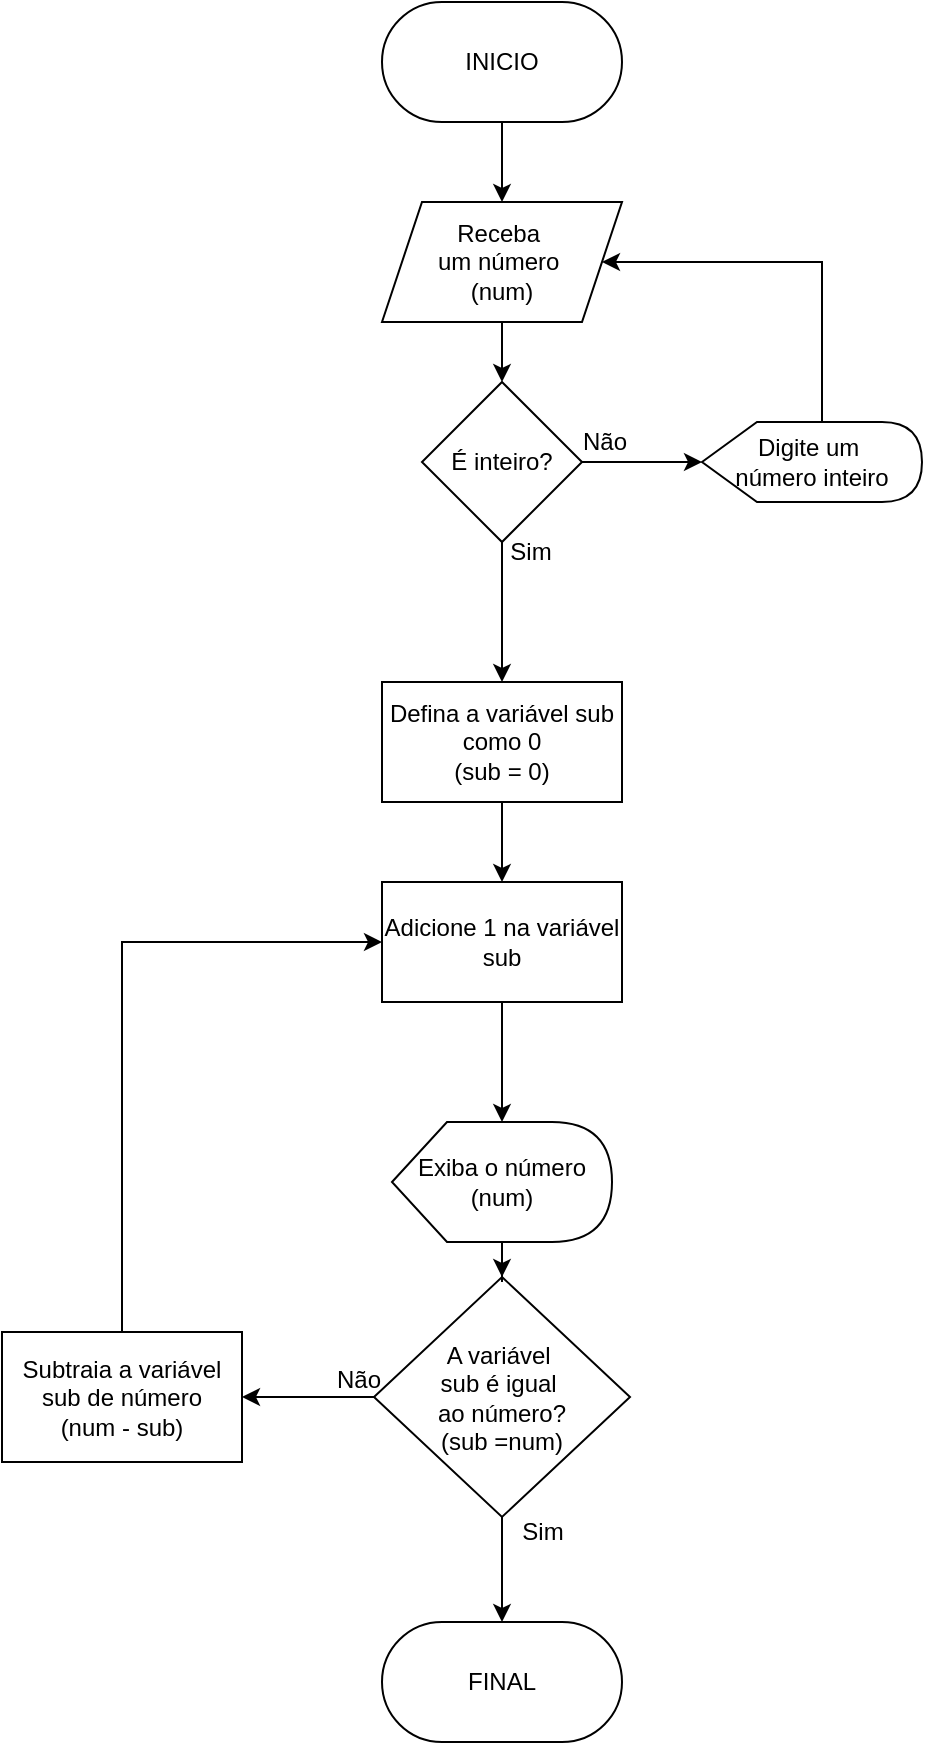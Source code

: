 <mxfile version="26.0.14">
  <diagram name="Página-1" id="7N-_ZcXWXJLednlIwIDd">
    <mxGraphModel grid="1" page="1" gridSize="10" guides="1" tooltips="1" connect="1" arrows="1" fold="1" pageScale="1" pageWidth="827" pageHeight="1169" math="0" shadow="0">
      <root>
        <mxCell id="0" />
        <mxCell id="1" parent="0" />
        <mxCell id="_T_K9SiaN2vDp4n8ltP4-24" style="edgeStyle=orthogonalEdgeStyle;rounded=0;orthogonalLoop=1;jettySize=auto;html=1;" edge="1" parent="1" source="_T_K9SiaN2vDp4n8ltP4-1" target="_T_K9SiaN2vDp4n8ltP4-4">
          <mxGeometry relative="1" as="geometry" />
        </mxCell>
        <mxCell id="_T_K9SiaN2vDp4n8ltP4-1" value="INICIO" style="rounded=1;whiteSpace=wrap;html=1;arcSize=50;" vertex="1" parent="1">
          <mxGeometry x="340" y="10" width="120" height="60" as="geometry" />
        </mxCell>
        <mxCell id="_T_K9SiaN2vDp4n8ltP4-2" value="FINAL" style="rounded=1;whiteSpace=wrap;html=1;arcSize=50;" vertex="1" parent="1">
          <mxGeometry x="340" y="820" width="120" height="60" as="geometry" />
        </mxCell>
        <mxCell id="_T_K9SiaN2vDp4n8ltP4-6" style="edgeStyle=orthogonalEdgeStyle;rounded=0;orthogonalLoop=1;jettySize=auto;html=1;" edge="1" parent="1" source="_T_K9SiaN2vDp4n8ltP4-3" target="_T_K9SiaN2vDp4n8ltP4-5">
          <mxGeometry relative="1" as="geometry" />
        </mxCell>
        <mxCell id="_T_K9SiaN2vDp4n8ltP4-28" style="edgeStyle=orthogonalEdgeStyle;rounded=0;orthogonalLoop=1;jettySize=auto;html=1;" edge="1" parent="1" source="_T_K9SiaN2vDp4n8ltP4-3" target="_T_K9SiaN2vDp4n8ltP4-27">
          <mxGeometry relative="1" as="geometry" />
        </mxCell>
        <mxCell id="_T_K9SiaN2vDp4n8ltP4-3" value="É inteiro?" style="rhombus;whiteSpace=wrap;html=1;" vertex="1" parent="1">
          <mxGeometry x="360" y="200" width="80" height="80" as="geometry" />
        </mxCell>
        <mxCell id="_T_K9SiaN2vDp4n8ltP4-8" style="edgeStyle=orthogonalEdgeStyle;rounded=0;orthogonalLoop=1;jettySize=auto;html=1;entryX=0.5;entryY=0;entryDx=0;entryDy=0;" edge="1" parent="1" source="_T_K9SiaN2vDp4n8ltP4-4" target="_T_K9SiaN2vDp4n8ltP4-3">
          <mxGeometry relative="1" as="geometry" />
        </mxCell>
        <mxCell id="_T_K9SiaN2vDp4n8ltP4-4" value="Receba&amp;nbsp;&lt;div&gt;um número&amp;nbsp;&lt;/div&gt;&lt;div&gt;(num)&lt;/div&gt;" style="shape=parallelogram;perimeter=parallelogramPerimeter;whiteSpace=wrap;html=1;fixedSize=1;" vertex="1" parent="1">
          <mxGeometry x="340" y="110" width="120" height="60" as="geometry" />
        </mxCell>
        <mxCell id="_T_K9SiaN2vDp4n8ltP4-7" style="edgeStyle=orthogonalEdgeStyle;rounded=0;orthogonalLoop=1;jettySize=auto;html=1;entryX=1;entryY=0.5;entryDx=0;entryDy=0;" edge="1" parent="1" source="_T_K9SiaN2vDp4n8ltP4-5" target="_T_K9SiaN2vDp4n8ltP4-4">
          <mxGeometry relative="1" as="geometry">
            <Array as="points">
              <mxPoint x="560" y="140" />
            </Array>
          </mxGeometry>
        </mxCell>
        <mxCell id="_T_K9SiaN2vDp4n8ltP4-5" value="Digite um&amp;nbsp;&lt;div&gt;número inteiro&lt;/div&gt;" style="shape=display;whiteSpace=wrap;html=1;" vertex="1" parent="1">
          <mxGeometry x="500" y="220" width="110" height="40" as="geometry" />
        </mxCell>
        <mxCell id="_T_K9SiaN2vDp4n8ltP4-9" value="Sim" style="text;html=1;align=center;verticalAlign=middle;resizable=0;points=[];autosize=1;strokeColor=none;fillColor=none;" vertex="1" parent="1">
          <mxGeometry x="394" y="270" width="40" height="30" as="geometry" />
        </mxCell>
        <mxCell id="_T_K9SiaN2vDp4n8ltP4-10" value="Não" style="text;html=1;align=center;verticalAlign=middle;resizable=0;points=[];autosize=1;strokeColor=none;fillColor=none;" vertex="1" parent="1">
          <mxGeometry x="426" y="215" width="50" height="30" as="geometry" />
        </mxCell>
        <mxCell id="_T_K9SiaN2vDp4n8ltP4-19" style="edgeStyle=orthogonalEdgeStyle;rounded=0;orthogonalLoop=1;jettySize=auto;html=1;" edge="1" parent="1" source="_T_K9SiaN2vDp4n8ltP4-11" target="_T_K9SiaN2vDp4n8ltP4-15">
          <mxGeometry relative="1" as="geometry" />
        </mxCell>
        <mxCell id="_T_K9SiaN2vDp4n8ltP4-11" value="Adicione 1 na variável sub" style="whiteSpace=wrap;html=1;" vertex="1" parent="1">
          <mxGeometry x="340" y="450" width="120" height="60" as="geometry" />
        </mxCell>
        <mxCell id="_T_K9SiaN2vDp4n8ltP4-30" style="edgeStyle=orthogonalEdgeStyle;rounded=0;orthogonalLoop=1;jettySize=auto;html=1;entryX=0;entryY=0.5;entryDx=0;entryDy=0;" edge="1" parent="1" source="_T_K9SiaN2vDp4n8ltP4-13" target="_T_K9SiaN2vDp4n8ltP4-11">
          <mxGeometry relative="1" as="geometry">
            <Array as="points">
              <mxPoint x="210" y="480" />
            </Array>
          </mxGeometry>
        </mxCell>
        <mxCell id="_T_K9SiaN2vDp4n8ltP4-13" value="Subtraia a variável sub de número&lt;div&gt;(num - sub)&lt;/div&gt;" style="whiteSpace=wrap;html=1;" vertex="1" parent="1">
          <mxGeometry x="150" y="675" width="120" height="65" as="geometry" />
        </mxCell>
        <mxCell id="_T_K9SiaN2vDp4n8ltP4-21" style="edgeStyle=orthogonalEdgeStyle;rounded=0;orthogonalLoop=1;jettySize=auto;html=1;" edge="1" parent="1" source="_T_K9SiaN2vDp4n8ltP4-14" target="_T_K9SiaN2vDp4n8ltP4-2">
          <mxGeometry relative="1" as="geometry" />
        </mxCell>
        <mxCell id="_T_K9SiaN2vDp4n8ltP4-22" style="edgeStyle=orthogonalEdgeStyle;rounded=0;orthogonalLoop=1;jettySize=auto;html=1;" edge="1" parent="1" source="_T_K9SiaN2vDp4n8ltP4-14" target="_T_K9SiaN2vDp4n8ltP4-13">
          <mxGeometry relative="1" as="geometry" />
        </mxCell>
        <mxCell id="_T_K9SiaN2vDp4n8ltP4-14" value="A variável&amp;nbsp;&lt;div&gt;sub é igual&amp;nbsp;&lt;/div&gt;&lt;div&gt;ao número?&lt;/div&gt;&lt;div&gt;(sub =num)&lt;/div&gt;" style="rhombus;whiteSpace=wrap;html=1;" vertex="1" parent="1">
          <mxGeometry x="336" y="647.5" width="128" height="120" as="geometry" />
        </mxCell>
        <mxCell id="_T_K9SiaN2vDp4n8ltP4-25" style="edgeStyle=orthogonalEdgeStyle;rounded=0;orthogonalLoop=1;jettySize=auto;html=1;" edge="1" parent="1" source="_T_K9SiaN2vDp4n8ltP4-15" target="_T_K9SiaN2vDp4n8ltP4-14">
          <mxGeometry relative="1" as="geometry" />
        </mxCell>
        <mxCell id="_T_K9SiaN2vDp4n8ltP4-15" value="Exiba o número&lt;div&gt;(num)&lt;/div&gt;" style="shape=display;whiteSpace=wrap;html=1;" vertex="1" parent="1">
          <mxGeometry x="345" y="570" width="110" height="60" as="geometry" />
        </mxCell>
        <mxCell id="_T_K9SiaN2vDp4n8ltP4-20" value="Sim" style="text;html=1;align=center;verticalAlign=middle;resizable=0;points=[];autosize=1;strokeColor=none;fillColor=none;" vertex="1" parent="1">
          <mxGeometry x="400" y="760" width="40" height="30" as="geometry" />
        </mxCell>
        <mxCell id="_T_K9SiaN2vDp4n8ltP4-26" value="Não" style="text;html=1;align=center;verticalAlign=middle;resizable=0;points=[];autosize=1;strokeColor=none;fillColor=none;" vertex="1" parent="1">
          <mxGeometry x="303" y="684" width="50" height="30" as="geometry" />
        </mxCell>
        <mxCell id="_T_K9SiaN2vDp4n8ltP4-29" style="edgeStyle=orthogonalEdgeStyle;rounded=0;orthogonalLoop=1;jettySize=auto;html=1;" edge="1" parent="1" source="_T_K9SiaN2vDp4n8ltP4-27" target="_T_K9SiaN2vDp4n8ltP4-11">
          <mxGeometry relative="1" as="geometry" />
        </mxCell>
        <mxCell id="_T_K9SiaN2vDp4n8ltP4-27" value="Defina a variável sub como 0&lt;div&gt;(sub = 0)&lt;/div&gt;" style="whiteSpace=wrap;html=1;" vertex="1" parent="1">
          <mxGeometry x="340" y="350" width="120" height="60" as="geometry" />
        </mxCell>
      </root>
    </mxGraphModel>
  </diagram>
</mxfile>
